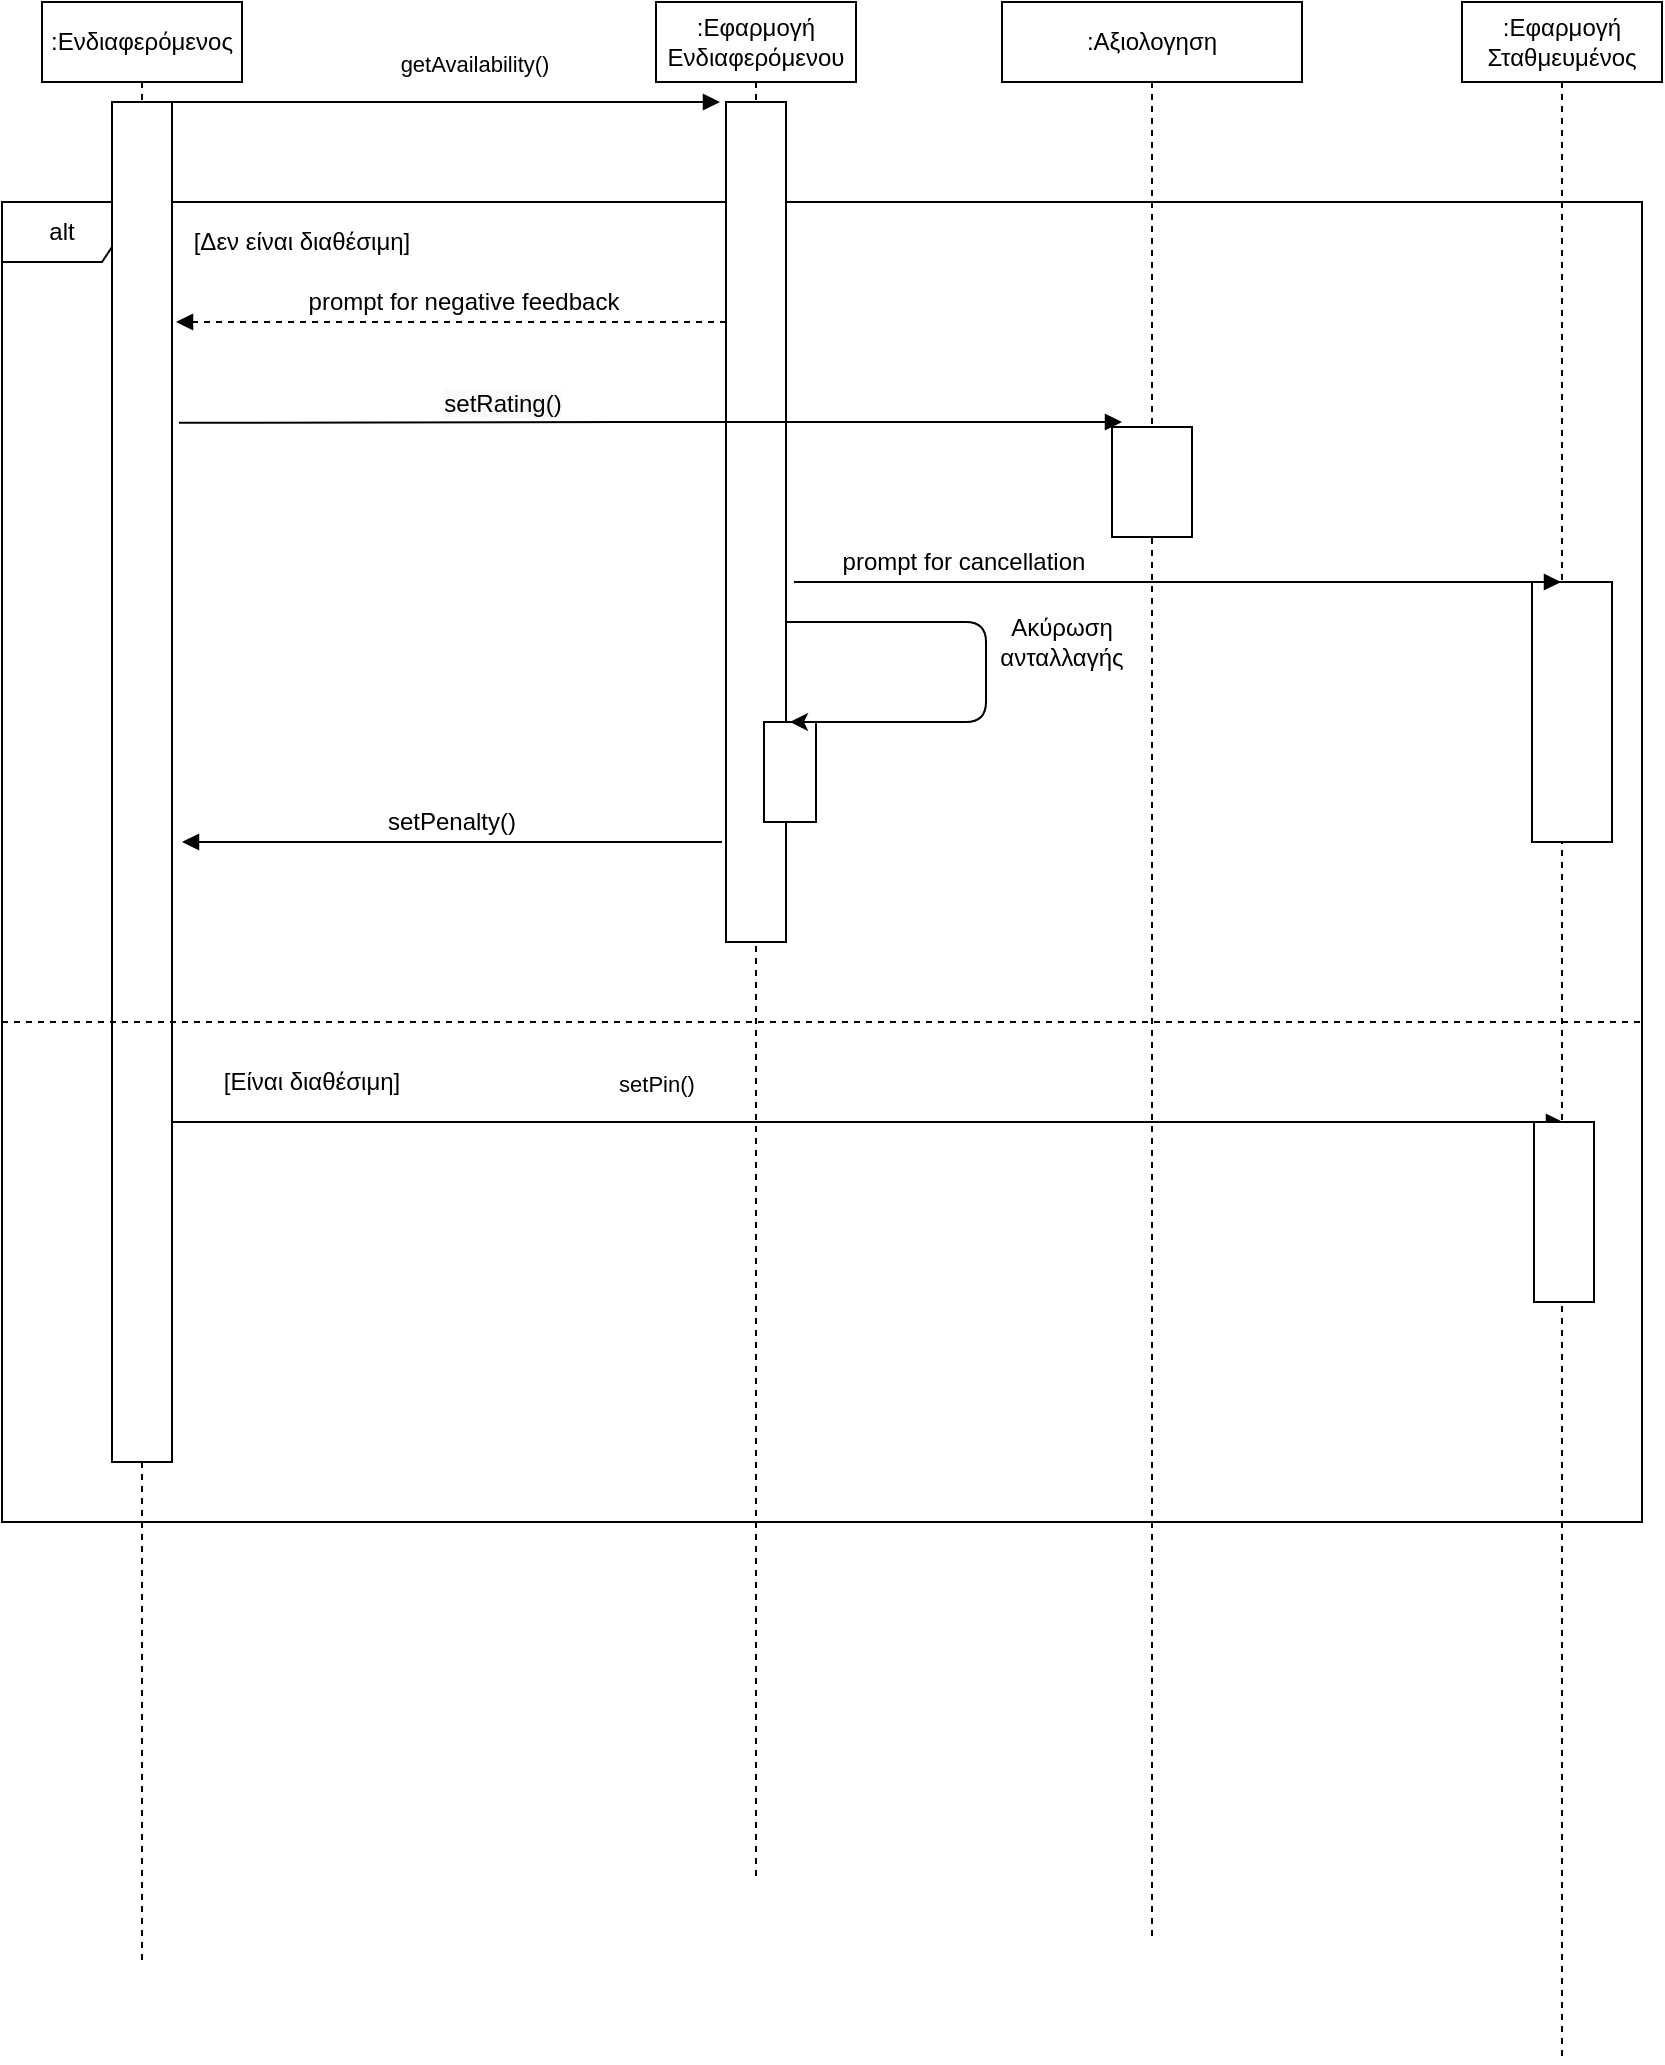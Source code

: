 <mxfile version="13.0.0" type="device"><diagram id="WuwLSrxmR70eIhnW_Ubq" name="Page-1"><mxGraphModel dx="998" dy="548" grid="1" gridSize="10" guides="1" tooltips="1" connect="1" arrows="1" fold="1" page="1" pageScale="1" pageWidth="850" pageHeight="1100" math="0" shadow="0"><root><mxCell id="0"/><mxCell id="1" parent="0"/><mxCell id="_aXVH7ly4AUTJl6tMKLi-1" value="alt" style="shape=umlFrame;whiteSpace=wrap;html=1;" vertex="1" parent="1"><mxGeometry x="120" y="320" width="820" height="660" as="geometry"/></mxCell><mxCell id="_aXVH7ly4AUTJl6tMKLi-2" value=":Εφαρμογή Σταθμευμένος " style="shape=umlLifeline;perimeter=lifelinePerimeter;whiteSpace=wrap;html=1;container=1;collapsible=0;recursiveResize=0;outlineConnect=0;" vertex="1" parent="1"><mxGeometry x="850" y="220" width="100" height="1030" as="geometry"/></mxCell><mxCell id="_aXVH7ly4AUTJl6tMKLi-3" value="setPin()" style="html=1;verticalAlign=bottom;endArrow=block;" edge="1" parent="_aXVH7ly4AUTJl6tMKLi-2"><mxGeometry x="-0.304" y="10" width="80" relative="1" as="geometry"><mxPoint x="-645.0" y="560" as="sourcePoint"/><mxPoint x="50.5" y="560" as="targetPoint"/><mxPoint as="offset"/></mxGeometry></mxCell><mxCell id="_aXVH7ly4AUTJl6tMKLi-4" value="" style="rounded=0;whiteSpace=wrap;html=1;" vertex="1" parent="_aXVH7ly4AUTJl6tMKLi-2"><mxGeometry x="36" y="560" width="30" height="90" as="geometry"/></mxCell><mxCell id="_aXVH7ly4AUTJl6tMKLi-5" value=":Ενδιαφερόμενος  " style="shape=umlLifeline;perimeter=lifelinePerimeter;whiteSpace=wrap;html=1;container=1;collapsible=0;recursiveResize=0;outlineConnect=0;" vertex="1" parent="1"><mxGeometry x="140" y="220" width="100" height="980" as="geometry"/></mxCell><mxCell id="_aXVH7ly4AUTJl6tMKLi-6" value="" style="rounded=0;whiteSpace=wrap;html=1;" vertex="1" parent="_aXVH7ly4AUTJl6tMKLi-5"><mxGeometry x="35" y="50" width="30" height="680" as="geometry"/></mxCell><mxCell id="_aXVH7ly4AUTJl6tMKLi-7" value=":Εφαρμογή Ενδιαφερόμενου" style="shape=umlLifeline;perimeter=lifelinePerimeter;whiteSpace=wrap;html=1;container=1;collapsible=0;recursiveResize=0;outlineConnect=0;" vertex="1" parent="1"><mxGeometry x="447" y="220" width="100" height="940" as="geometry"/></mxCell><mxCell id="_aXVH7ly4AUTJl6tMKLi-8" value="" style="rounded=0;whiteSpace=wrap;html=1;" vertex="1" parent="_aXVH7ly4AUTJl6tMKLi-7"><mxGeometry x="35" y="50" width="30" height="420" as="geometry"/></mxCell><mxCell id="_aXVH7ly4AUTJl6tMKLi-9" value="" style="rounded=0;whiteSpace=wrap;html=1;" vertex="1" parent="_aXVH7ly4AUTJl6tMKLi-7"><mxGeometry x="54" y="360" width="26" height="50" as="geometry"/></mxCell><mxCell id="_aXVH7ly4AUTJl6tMKLi-10" value="getAvailability()" style="html=1;verticalAlign=bottom;endArrow=block;" edge="1" parent="1"><mxGeometry x="0.105" y="10" width="80" relative="1" as="geometry"><mxPoint x="204" y="270" as="sourcePoint"/><mxPoint x="479" y="270" as="targetPoint"/><mxPoint as="offset"/></mxGeometry></mxCell><mxCell id="_aXVH7ly4AUTJl6tMKLi-11" value="" style="html=1;verticalAlign=bottom;endArrow=block;dashed=1;" edge="1" parent="1"><mxGeometry x="0.345" y="-10" width="80" relative="1" as="geometry"><mxPoint x="482" y="380" as="sourcePoint"/><mxPoint x="207" y="380" as="targetPoint"/><mxPoint as="offset"/></mxGeometry></mxCell><mxCell id="_aXVH7ly4AUTJl6tMKLi-12" value="[Δεν είναι διαθέσιμη]" style="text;html=1;strokeColor=none;fillColor=none;align=center;verticalAlign=middle;whiteSpace=wrap;rounded=0;" vertex="1" parent="1"><mxGeometry x="170" y="330" width="200" height="20" as="geometry"/></mxCell><mxCell id="_aXVH7ly4AUTJl6tMKLi-13" value="prompt for negative feedback" style="text;html=1;strokeColor=none;fillColor=none;align=center;verticalAlign=middle;whiteSpace=wrap;rounded=0;dashed=1;" vertex="1" parent="1"><mxGeometry x="220" y="360" width="262" height="20" as="geometry"/></mxCell><mxCell id="_aXVH7ly4AUTJl6tMKLi-14" value="" style="rounded=0;whiteSpace=wrap;html=1;" vertex="1" parent="1"><mxGeometry x="885" y="510" width="40" height="130" as="geometry"/></mxCell><mxCell id="_aXVH7ly4AUTJl6tMKLi-15" value="" style="html=1;verticalAlign=bottom;endArrow=block;" edge="1" parent="1" target="_aXVH7ly4AUTJl6tMKLi-2"><mxGeometry width="80" relative="1" as="geometry"><mxPoint x="516" y="510" as="sourcePoint"/><mxPoint x="741" y="510" as="targetPoint"/></mxGeometry></mxCell><mxCell id="_aXVH7ly4AUTJl6tMKLi-16" value="prompt for cancellation" style="text;html=1;strokeColor=none;fillColor=none;align=center;verticalAlign=middle;whiteSpace=wrap;rounded=0;" vertex="1" parent="1"><mxGeometry x="501" y="490" width="200" height="20" as="geometry"/></mxCell><mxCell id="_aXVH7ly4AUTJl6tMKLi-17" value="" style="html=1;verticalAlign=bottom;endArrow=block;" edge="1" parent="1"><mxGeometry x="0.345" y="-10" width="80" relative="1" as="geometry"><mxPoint x="480" y="640" as="sourcePoint"/><mxPoint x="210" y="640" as="targetPoint"/><mxPoint as="offset"/></mxGeometry></mxCell><mxCell id="_aXVH7ly4AUTJl6tMKLi-18" value="" style="endArrow=classic;html=1;entryX=0.5;entryY=0;entryDx=0;entryDy=0;" edge="1" parent="1" target="_aXVH7ly4AUTJl6tMKLi-9"><mxGeometry width="50" height="50" relative="1" as="geometry"><mxPoint x="512" y="530" as="sourcePoint"/><mxPoint x="531" y="580" as="targetPoint"/><Array as="points"><mxPoint x="612" y="530"/><mxPoint x="612" y="580"/></Array></mxGeometry></mxCell><mxCell id="_aXVH7ly4AUTJl6tMKLi-19" value="Ακύρωση ανταλλαγής" style="text;html=1;strokeColor=none;fillColor=none;align=center;verticalAlign=middle;whiteSpace=wrap;rounded=0;" vertex="1" parent="1"><mxGeometry x="630" y="530" width="40" height="20" as="geometry"/></mxCell><mxCell id="_aXVH7ly4AUTJl6tMKLi-20" value=":Αξιολογηση" style="shape=umlLifeline;perimeter=lifelinePerimeter;whiteSpace=wrap;html=1;container=1;collapsible=0;recursiveResize=0;outlineConnect=0;" vertex="1" parent="1"><mxGeometry x="620" y="220" width="150" height="970" as="geometry"/></mxCell><mxCell id="_aXVH7ly4AUTJl6tMKLi-21" value="" style="rounded=0;whiteSpace=wrap;html=1;rotation=90;" vertex="1" parent="_aXVH7ly4AUTJl6tMKLi-20"><mxGeometry x="47.5" y="220" width="55" height="40" as="geometry"/></mxCell><mxCell id="_aXVH7ly4AUTJl6tMKLi-22" value="&lt;span style=&quot;font-size: 12px ; white-space: normal ; background-color: rgb(248 , 249 , 250)&quot;&gt;setRating()&lt;/span&gt;" style="html=1;verticalAlign=bottom;endArrow=block;" edge="1" parent="1"><mxGeometry x="-0.315" width="80" relative="1" as="geometry"><mxPoint x="208.5" y="430.41" as="sourcePoint"/><mxPoint x="680" y="430" as="targetPoint"/><mxPoint as="offset"/><Array as="points"><mxPoint x="440" y="430"/></Array></mxGeometry></mxCell><mxCell id="_aXVH7ly4AUTJl6tMKLi-23" value="" style="endArrow=none;dashed=1;html=1;" edge="1" parent="1"><mxGeometry width="50" height="50" relative="1" as="geometry"><mxPoint x="120" y="730" as="sourcePoint"/><mxPoint x="940" y="730" as="targetPoint"/></mxGeometry></mxCell><mxCell id="_aXVH7ly4AUTJl6tMKLi-24" value="[Είναι διαθέσιμη]" style="text;html=1;strokeColor=none;fillColor=none;align=center;verticalAlign=middle;whiteSpace=wrap;rounded=0;" vertex="1" parent="1"><mxGeometry x="220" y="750" width="110" height="20" as="geometry"/></mxCell><mxCell id="_aXVH7ly4AUTJl6tMKLi-25" style="edgeStyle=orthogonalEdgeStyle;rounded=0;orthogonalLoop=1;jettySize=auto;html=1;exitX=0.5;exitY=1;exitDx=0;exitDy=0;dashed=1;" edge="1" parent="1" source="_aXVH7ly4AUTJl6tMKLi-24" target="_aXVH7ly4AUTJl6tMKLi-24"><mxGeometry relative="1" as="geometry"/></mxCell><mxCell id="_aXVH7ly4AUTJl6tMKLi-26" value="setPenalty()" style="text;html=1;strokeColor=none;fillColor=none;align=center;verticalAlign=middle;whiteSpace=wrap;rounded=0;dashed=1;" vertex="1" parent="1"><mxGeometry x="250" y="620" width="190" height="20" as="geometry"/></mxCell></root></mxGraphModel></diagram></mxfile>